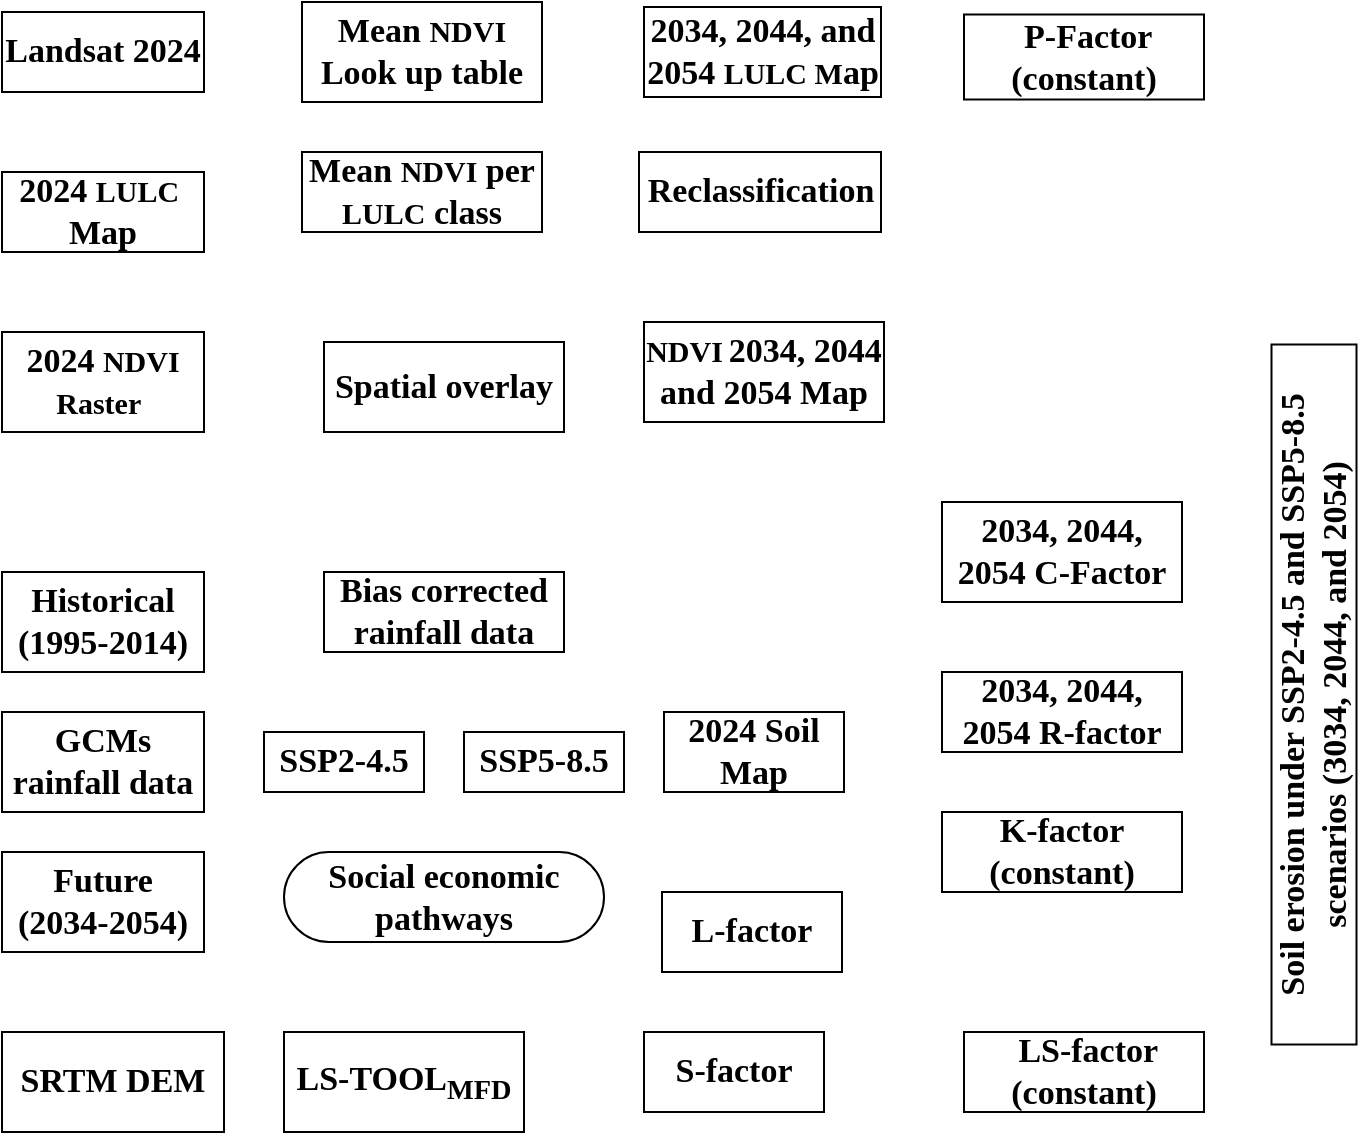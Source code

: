 <mxfile version="28.2.5">
  <diagram name="Page-1" id="Osu8mNPWoD0_0dCGaMUF">
    <mxGraphModel dx="872" dy="439" grid="1" gridSize="10" guides="1" tooltips="1" connect="1" arrows="1" fold="1" page="1" pageScale="1" pageWidth="827" pageHeight="1169" math="0" shadow="0">
      <root>
        <mxCell id="0" />
        <mxCell id="1" parent="0" />
        <mxCell id="ggzZNGTLcCBLGOjxrawc-1" value="&lt;font face=&quot;Times New Roman&quot; style=&quot;font-size: 17px;&quot;&gt;&lt;b style=&quot;&quot;&gt;Landsat 2024&lt;/b&gt;&lt;/font&gt;" style="rounded=0;whiteSpace=wrap;html=1;rotation=0;" parent="1" vertex="1">
          <mxGeometry x="80" y="160" width="101" height="40" as="geometry" />
        </mxCell>
        <mxCell id="rDofgByPzQ4GfafkCLGm-2" value="&lt;font face=&quot;Times New Roman&quot; style=&quot;&quot;&gt;&lt;b style=&quot;&quot;&gt;&lt;span style=&quot;font-size: 17px;&quot;&gt;2024 &lt;/span&gt;&lt;font style=&quot;font-size: 15px;&quot;&gt;NDVI Raster&lt;/font&gt;&lt;span style=&quot;font-size: 17px;&quot;&gt;&amp;nbsp;&lt;/span&gt;&lt;/b&gt;&lt;/font&gt;" style="rounded=0;whiteSpace=wrap;html=1;rotation=0;" vertex="1" parent="1">
          <mxGeometry x="80" y="320" width="101" height="50" as="geometry" />
        </mxCell>
        <mxCell id="rDofgByPzQ4GfafkCLGm-3" value="&lt;font face=&quot;Times New Roman&quot; style=&quot;&quot;&gt;&lt;b style=&quot;&quot;&gt;&lt;span style=&quot;font-size: 17px;&quot;&gt;2024 &lt;/span&gt;&lt;font style=&quot;font-size: 15px;&quot;&gt;LULC&amp;nbsp;&lt;/font&gt;&lt;span style=&quot;font-size: 17px;&quot;&gt; Map&lt;/span&gt;&lt;/b&gt;&lt;/font&gt;" style="rounded=0;whiteSpace=wrap;html=1;rotation=0;" vertex="1" parent="1">
          <mxGeometry x="80" y="240" width="101" height="40" as="geometry" />
        </mxCell>
        <mxCell id="rDofgByPzQ4GfafkCLGm-6" value="&lt;font face=&quot;Times New Roman&quot; style=&quot;&quot;&gt;&lt;b style=&quot;&quot;&gt;&lt;span style=&quot;font-size: 17px;&quot;&gt;Mean &lt;/span&gt;&lt;font style=&quot;font-size: 15px;&quot;&gt;NDVI&lt;/font&gt;&lt;span style=&quot;font-size: 17px;&quot;&gt; per &lt;/span&gt;&lt;font style=&quot;font-size: 15px;&quot;&gt;LULC&lt;/font&gt;&lt;span style=&quot;font-size: 17px;&quot;&gt; class&lt;/span&gt;&lt;/b&gt;&lt;/font&gt;" style="rounded=0;whiteSpace=wrap;html=1;" vertex="1" parent="1">
          <mxGeometry x="230" y="230" width="120" height="40" as="geometry" />
        </mxCell>
        <mxCell id="rDofgByPzQ4GfafkCLGm-7" value="&lt;font face=&quot;Times New Roman&quot; style=&quot;&quot;&gt;&lt;b style=&quot;&quot;&gt;&lt;span style=&quot;font-size: 17px;&quot;&gt;Mean &lt;/span&gt;&lt;font style=&quot;font-size: 15px;&quot;&gt;NDVI&lt;/font&gt;&lt;span style=&quot;font-size: 17px;&quot;&gt; Look up table&lt;/span&gt;&lt;/b&gt;&lt;/font&gt;" style="rounded=0;whiteSpace=wrap;html=1;" vertex="1" parent="1">
          <mxGeometry x="230" y="155" width="120" height="50" as="geometry" />
        </mxCell>
        <mxCell id="rDofgByPzQ4GfafkCLGm-8" value="&lt;font face=&quot;Times New Roman&quot; style=&quot;font-size: 17px;&quot;&gt;&lt;b style=&quot;&quot;&gt;Reclassification&lt;/b&gt;&lt;/font&gt;" style="rounded=0;whiteSpace=wrap;html=1;" vertex="1" parent="1">
          <mxGeometry x="398.5" y="230" width="121" height="40" as="geometry" />
        </mxCell>
        <mxCell id="rDofgByPzQ4GfafkCLGm-10" value="&lt;font face=&quot;Times New Roman&quot; style=&quot;&quot;&gt;&lt;b style=&quot;&quot;&gt;&lt;span style=&quot;font-size: 17px;&quot;&gt;2034, 2044, and 2054&amp;nbsp;&lt;/span&gt;&lt;font style=&quot;font-size: 15px;&quot;&gt;&lt;font style=&quot;&quot;&gt;LULC&lt;/font&gt;&amp;nbsp;M&lt;/font&gt;&lt;span style=&quot;font-size: 17px;&quot;&gt;ap&lt;/span&gt;&lt;/b&gt;&lt;/font&gt;" style="rounded=0;whiteSpace=wrap;html=1;" vertex="1" parent="1">
          <mxGeometry x="401" y="157.5" width="118.5" height="45" as="geometry" />
        </mxCell>
        <mxCell id="rDofgByPzQ4GfafkCLGm-18" value="&lt;font style=&quot;&quot; face=&quot;Times New Roman&quot;&gt;&lt;font style=&quot;&quot;&gt;&lt;font style=&quot;font-size: 15px;&quot;&gt;NDVI&lt;/font&gt; &lt;/font&gt;&lt;span style=&quot;font-size: 17px;&quot;&gt;2034, 2044 and 2054 Map&lt;/span&gt;&lt;/font&gt;" style="rounded=0;whiteSpace=wrap;html=1;fontStyle=1" vertex="1" parent="1">
          <mxGeometry x="401" y="315" width="120" height="50" as="geometry" />
        </mxCell>
        <mxCell id="rDofgByPzQ4GfafkCLGm-21" value="&lt;font face=&quot;Times New Roman&quot; style=&quot;font-size: 17px;&quot;&gt;&lt;b style=&quot;&quot;&gt;&amp;nbsp;P-Factor (constant)&lt;/b&gt;&lt;/font&gt;" style="rounded=0;whiteSpace=wrap;html=1;" vertex="1" parent="1">
          <mxGeometry x="561" y="161.25" width="120" height="42.5" as="geometry" />
        </mxCell>
        <mxCell id="rDofgByPzQ4GfafkCLGm-24" value="&lt;font face=&quot;Times New Roman&quot; style=&quot;font-size: 17px;&quot;&gt;&lt;b style=&quot;&quot;&gt;2034, 2044, 2054 C-Factor&lt;/b&gt;&lt;/font&gt;" style="rounded=0;whiteSpace=wrap;html=1;" vertex="1" parent="1">
          <mxGeometry x="550" y="405" width="120" height="50" as="geometry" />
        </mxCell>
        <mxCell id="rDofgByPzQ4GfafkCLGm-26" value="&lt;font face=&quot;Times New Roman&quot;&gt;&lt;span style=&quot;font-size: 17px;&quot;&gt;&lt;b&gt;GCMs rainfall data&lt;/b&gt;&lt;/span&gt;&lt;/font&gt;" style="rounded=0;whiteSpace=wrap;html=1;rotation=0;" vertex="1" parent="1">
          <mxGeometry x="80" y="510" width="101" height="50" as="geometry" />
        </mxCell>
        <mxCell id="rDofgByPzQ4GfafkCLGm-28" value="&lt;font face=&quot;Times New Roman&quot;&gt;&lt;span style=&quot;font-size: 17px;&quot;&gt;&lt;b&gt;Future (2034-2054)&lt;/b&gt;&lt;/span&gt;&lt;/font&gt;" style="rounded=0;whiteSpace=wrap;html=1;rotation=0;" vertex="1" parent="1">
          <mxGeometry x="80" y="580" width="101" height="50" as="geometry" />
        </mxCell>
        <mxCell id="rDofgByPzQ4GfafkCLGm-29" value="&lt;font face=&quot;Times New Roman&quot;&gt;&lt;span style=&quot;font-size: 17px;&quot;&gt;&lt;b&gt;Historical (1995-2014)&lt;/b&gt;&lt;/span&gt;&lt;/font&gt;" style="rounded=0;whiteSpace=wrap;html=1;rotation=0;" vertex="1" parent="1">
          <mxGeometry x="80" y="440" width="101" height="50" as="geometry" />
        </mxCell>
        <mxCell id="rDofgByPzQ4GfafkCLGm-30" value="&lt;font face=&quot;Times New Roman&quot;&gt;&lt;span style=&quot;font-size: 17px;&quot;&gt;&lt;b&gt;SSP2-4.5&lt;/b&gt;&lt;/span&gt;&lt;/font&gt;" style="rounded=0;whiteSpace=wrap;html=1;rotation=0;" vertex="1" parent="1">
          <mxGeometry x="211" y="520" width="80" height="30" as="geometry" />
        </mxCell>
        <mxCell id="rDofgByPzQ4GfafkCLGm-33" value="&lt;font face=&quot;Times New Roman&quot; style=&quot;font-size: 17px;&quot;&gt;&lt;b style=&quot;&quot;&gt;Social economic pathways&lt;/b&gt;&lt;/font&gt;" style="rounded=1;whiteSpace=wrap;html=1;arcSize=50;" vertex="1" parent="1">
          <mxGeometry x="221" y="580" width="160" height="45" as="geometry" />
        </mxCell>
        <mxCell id="rDofgByPzQ4GfafkCLGm-31" value="&lt;font face=&quot;Times New Roman&quot;&gt;&lt;span style=&quot;font-size: 17px;&quot;&gt;&lt;b&gt;SSP5-8.5&lt;/b&gt;&lt;/span&gt;&lt;/font&gt;" style="rounded=0;whiteSpace=wrap;html=1;rotation=0;" vertex="1" parent="1">
          <mxGeometry x="311" y="520" width="80" height="30" as="geometry" />
        </mxCell>
        <mxCell id="rDofgByPzQ4GfafkCLGm-34" value="&lt;font face=&quot;Times New Roman&quot;&gt;&lt;span style=&quot;font-size: 17px;&quot;&gt;&lt;b&gt;Bias corrected rainfall data&lt;/b&gt;&lt;/span&gt;&lt;/font&gt;" style="rounded=0;whiteSpace=wrap;html=1;rotation=0;" vertex="1" parent="1">
          <mxGeometry x="241" y="440" width="120" height="40" as="geometry" />
        </mxCell>
        <mxCell id="rDofgByPzQ4GfafkCLGm-35" value="&lt;font face=&quot;Times New Roman&quot;&gt;&lt;span style=&quot;font-size: 17px;&quot;&gt;&lt;b&gt;2034, 2044, 2054 R-factor&lt;/b&gt;&lt;/span&gt;&lt;/font&gt;" style="rounded=0;whiteSpace=wrap;html=1;rotation=0;" vertex="1" parent="1">
          <mxGeometry x="550" y="490" width="120" height="40" as="geometry" />
        </mxCell>
        <mxCell id="rDofgByPzQ4GfafkCLGm-36" value="&lt;font face=&quot;Times New Roman&quot;&gt;&lt;span style=&quot;font-size: 17px;&quot;&gt;&lt;b&gt;2024 Soil Map&lt;/b&gt;&lt;/span&gt;&lt;/font&gt;" style="rounded=0;whiteSpace=wrap;html=1;rotation=0;" vertex="1" parent="1">
          <mxGeometry x="411" y="510" width="90" height="40" as="geometry" />
        </mxCell>
        <mxCell id="rDofgByPzQ4GfafkCLGm-37" value="&lt;font face=&quot;Times New Roman&quot;&gt;&lt;span style=&quot;font-size: 17px;&quot;&gt;&lt;b&gt;&amp;nbsp;K-factor&amp;nbsp;&lt;/b&gt;&lt;/span&gt;&lt;/font&gt;&lt;div&gt;&lt;b style=&quot;font-family: &amp;quot;Times New Roman&amp;quot;; font-size: 17px;&quot;&gt;(constant)&lt;/b&gt;&lt;/div&gt;" style="rounded=0;whiteSpace=wrap;html=1;rotation=0;" vertex="1" parent="1">
          <mxGeometry x="550" y="560" width="120" height="40" as="geometry" />
        </mxCell>
        <mxCell id="rDofgByPzQ4GfafkCLGm-38" value="&lt;font face=&quot;Times New Roman&quot;&gt;&lt;span style=&quot;font-size: 17px;&quot;&gt;&lt;b&gt;SRTM DEM&lt;/b&gt;&lt;/span&gt;&lt;/font&gt;" style="rounded=0;whiteSpace=wrap;html=1;rotation=0;" vertex="1" parent="1">
          <mxGeometry x="80" y="670" width="111" height="50" as="geometry" />
        </mxCell>
        <mxCell id="rDofgByPzQ4GfafkCLGm-39" value="&lt;font face=&quot;Times New Roman&quot;&gt;&lt;span style=&quot;font-size: 17px;&quot;&gt;&lt;b&gt;LS-TOOL&lt;sub&gt;MFD&lt;/sub&gt;&lt;/b&gt;&lt;/span&gt;&lt;/font&gt;" style="rounded=0;whiteSpace=wrap;html=1;rotation=0;" vertex="1" parent="1">
          <mxGeometry x="221" y="670" width="120" height="50" as="geometry" />
        </mxCell>
        <mxCell id="rDofgByPzQ4GfafkCLGm-40" value="&lt;font face=&quot;Times New Roman&quot;&gt;&lt;span style=&quot;font-size: 17px;&quot;&gt;&lt;b&gt;L-factor&lt;/b&gt;&lt;/span&gt;&lt;/font&gt;" style="rounded=0;whiteSpace=wrap;html=1;rotation=0;" vertex="1" parent="1">
          <mxGeometry x="410" y="600" width="90" height="40" as="geometry" />
        </mxCell>
        <mxCell id="rDofgByPzQ4GfafkCLGm-41" value="&lt;font face=&quot;Times New Roman&quot;&gt;&lt;span style=&quot;font-size: 17px;&quot;&gt;&lt;b&gt;S-factor&lt;/b&gt;&lt;/span&gt;&lt;/font&gt;" style="rounded=0;whiteSpace=wrap;html=1;rotation=0;" vertex="1" parent="1">
          <mxGeometry x="401" y="670" width="90" height="40" as="geometry" />
        </mxCell>
        <mxCell id="rDofgByPzQ4GfafkCLGm-42" value="&lt;font face=&quot;Times New Roman&quot;&gt;&lt;span style=&quot;font-size: 17px;&quot;&gt;&lt;b&gt;&amp;nbsp;LS-factor&lt;br&gt;&lt;/b&gt;&lt;/span&gt;&lt;/font&gt;&lt;b style=&quot;font-family: &amp;quot;Times New Roman&amp;quot;; font-size: 17px;&quot;&gt;(constant)&lt;/b&gt;&lt;font face=&quot;Times New Roman&quot;&gt;&lt;span style=&quot;font-size: 17px;&quot;&gt;&lt;b&gt;&lt;/b&gt;&lt;/span&gt;&lt;/font&gt;" style="rounded=0;whiteSpace=wrap;html=1;rotation=0;" vertex="1" parent="1">
          <mxGeometry x="561" y="670" width="120" height="40" as="geometry" />
        </mxCell>
        <mxCell id="rDofgByPzQ4GfafkCLGm-44" value="&lt;font face=&quot;Times New Roman&quot; style=&quot;font-size: 17px;&quot;&gt;&lt;b style=&quot;&quot;&gt;Soil erosion under SSP2-4.5 and SSP5-8.5 scenarios (3034, 2044, and 2054)&lt;/b&gt;&lt;/font&gt;" style="rounded=0;whiteSpace=wrap;html=1;rotation=-90;" vertex="1" parent="1">
          <mxGeometry x="561" y="480" width="350" height="42.5" as="geometry" />
        </mxCell>
        <mxCell id="rDofgByPzQ4GfafkCLGm-48" value="&lt;font face=&quot;Times New Roman&quot;&gt;&lt;span style=&quot;font-size: 17px;&quot;&gt;&lt;b&gt;Spatial overlay&lt;/b&gt;&lt;/span&gt;&lt;/font&gt;" style="rounded=0;whiteSpace=wrap;html=1;" vertex="1" parent="1">
          <mxGeometry x="241" y="325" width="120" height="45" as="geometry" />
        </mxCell>
      </root>
    </mxGraphModel>
  </diagram>
</mxfile>
